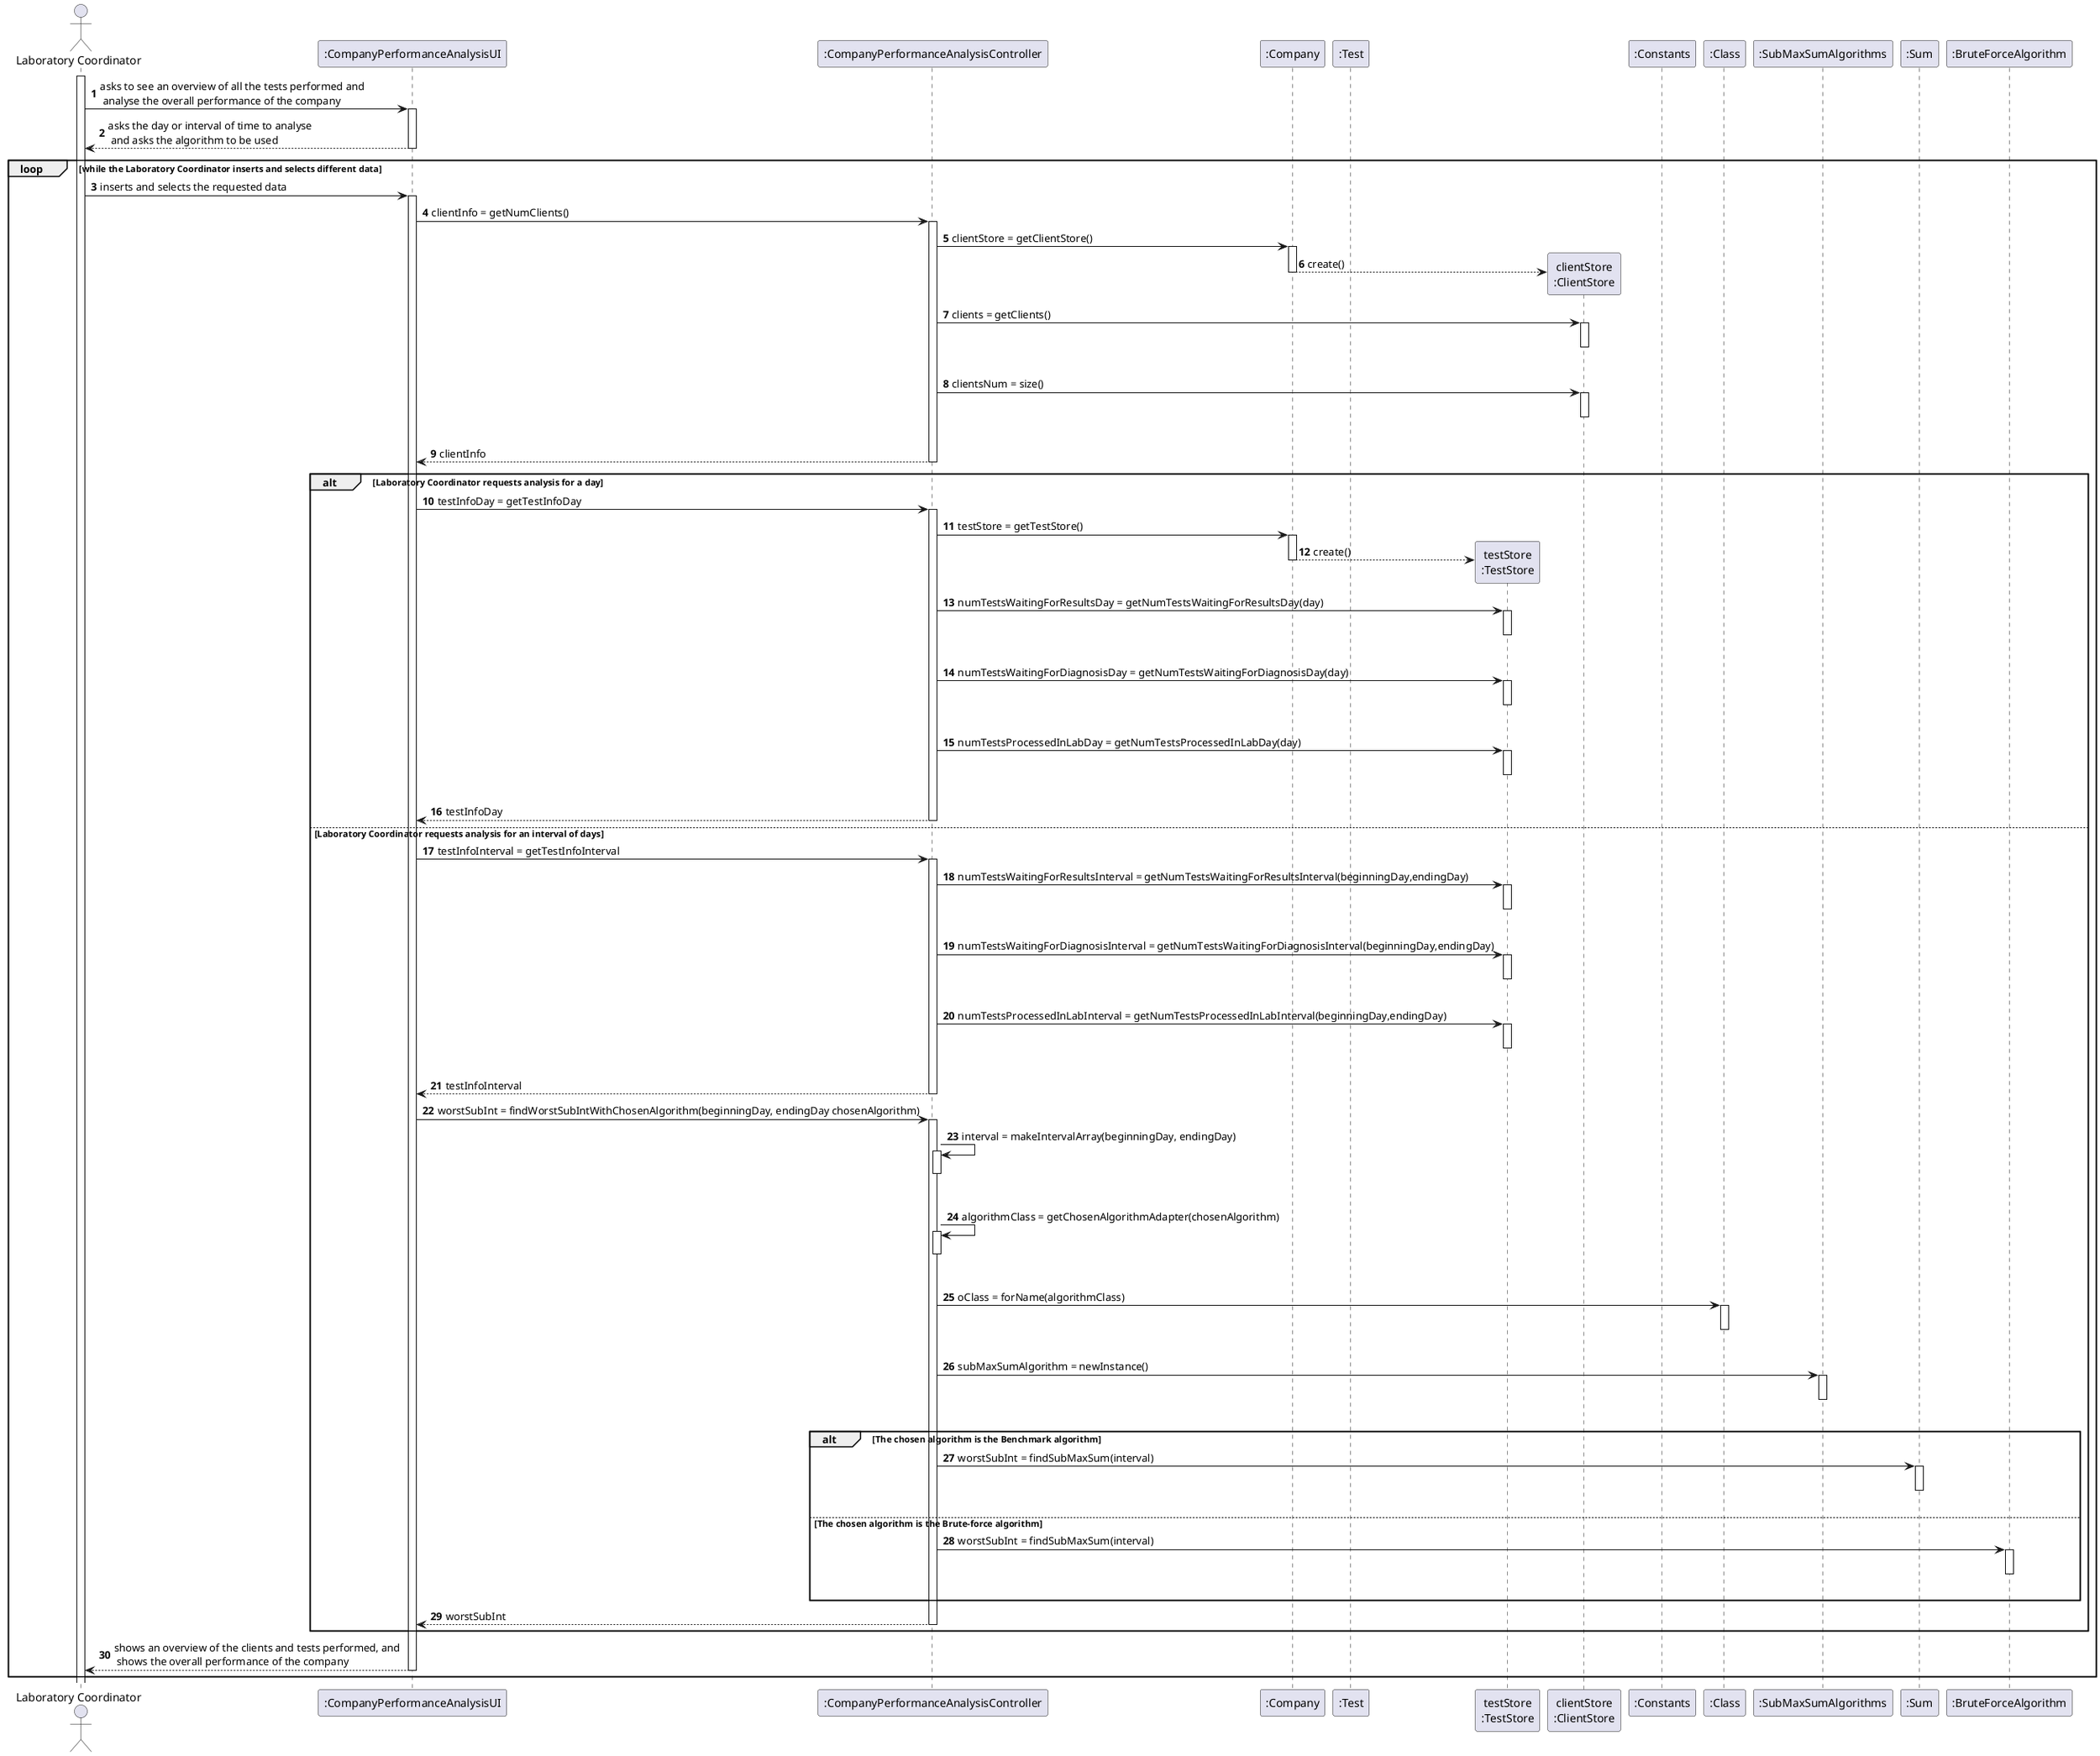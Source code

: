 @startuml
autonumber
actor "Laboratory Coordinator" as LC

participant ":CompanyPerformanceAnalysisUI" as UI
participant ":CompanyPerformanceAnalysisController" as CTRL
participant ":Company" as CMP
participant ":Test" as TST
participant "testStore\n:TestStore" as TSTSTORE
participant "clientStore\n:ClientStore" as CLTSTORE
participant ":Constants" as CST
participant ":Class" as CL
participant ":SubMaxSumAlgorithms" as SMSA
participant ":Sum" as SUM
participant ":BruteForceAlgorithm" as BFA

activate LC
LC -> UI : asks to see an overview of all the tests performed and \n analyse the overall performance of the company
activate UI
UI --> LC : asks the day or interval of time to analyse \n and asks the algorithm to be used
deactivate UI

loop while the Laboratory Coordinator inserts and selects different data
LC -> UI : inserts and selects the requested data
activate UI

UI -> CTRL : clientInfo = getNumClients()
activate CTRL

CTRL -> CMP : clientStore = getClientStore()
activate CMP
CMP --> CLTSTORE** : create()
deactivate CMP
CTRL -> CLTSTORE : clients = getClients()
activate CLTSTORE
|||
deactivate CLTSTORE
CTRL -> CLTSTORE : clientsNum = size()
activate CLTSTORE
|||
deactivate CLTSTORE

CTRL --> UI : clientInfo
deactivate CTRL

alt Laboratory Coordinator requests analysis for a day

UI -> CTRL : testInfoDay = getTestInfoDay
activate CTRL

CTRL -> CMP : testStore = getTestStore()
activate CMP
CMP --> TSTSTORE** : create()
deactivate CMP
CTRL -> TSTSTORE : numTestsWaitingForResultsDay = getNumTestsWaitingForResultsDay(day)
activate TSTSTORE
|||
deactivate TSTSTORE
CTRL -> TSTSTORE : numTestsWaitingForDiagnosisDay = getNumTestsWaitingForDiagnosisDay(day)
activate TSTSTORE
|||
deactivate TSTSTORE
CTRL -> TSTSTORE : numTestsProcessedInLabDay = getNumTestsProcessedInLabDay(day)
activate TSTSTORE
|||
deactivate TSTSTORE

CTRL --> UI : testInfoDay
deactivate CTRL

else Laboratory Coordinator requests analysis for an interval of days

UI -> CTRL : testInfoInterval = getTestInfoInterval
activate CTRL

CTRL -> TSTSTORE : numTestsWaitingForResultsInterval = getNumTestsWaitingForResultsInterval(beginningDay,endingDay)
activate TSTSTORE
|||
deactivate TSTSTORE
CTRL -> TSTSTORE : numTestsWaitingForDiagnosisInterval = getNumTestsWaitingForDiagnosisInterval(beginningDay,endingDay)
activate TSTSTORE
|||
deactivate TSTSTORE
CTRL -> TSTSTORE : numTestsProcessedInLabInterval = getNumTestsProcessedInLabInterval(beginningDay,endingDay)
activate TSTSTORE
|||
deactivate TSTSTORE

CTRL --> UI : testInfoInterval
deactivate CTRL

UI -> CTRL : worstSubInt = findWorstSubIntWithChosenAlgorithm(beginningDay, endingDay chosenAlgorithm)
activate CTRL

CTRL -> CTRL : interval = makeIntervalArray(beginningDay, endingDay)
activate CTRL
|||
deactivate CTRL

CTRL -> CTRL : algorithmClass = getChosenAlgorithmAdapter(chosenAlgorithm)
activate CTRL
|||
deactivate CTRL

CTRL -> CL : oClass = forName(algorithmClass)
activate CL
|||
deactivate CL

CTRL -> SMSA : subMaxSumAlgorithm = newInstance()
activate SMSA
|||
deactivate SMSA

alt The chosen algorithm is the Benchmark algorithm

CTRL -> SUM : worstSubInt = findSubMaxSum(interval)
activate SUM
|||
deactivate SUM

else The chosen algorithm is the Brute-force algorithm

CTRL -> BFA : worstSubInt = findSubMaxSum(interval)
activate BFA
|||
deactivate BFA

end

CTRL --> UI : worstSubInt
deactivate CTRL

end

UI --> LC : shows an overview of the clients and tests performed, and \n shows the overall performance of the company
deactivate UI
end

@enduml
